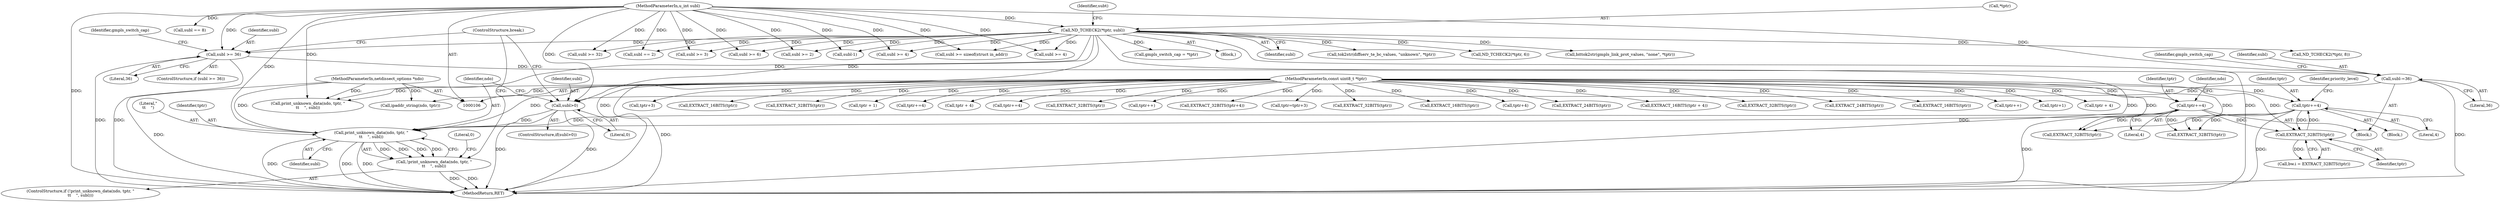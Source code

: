 digraph "0_tcpdump_5d0d76e88ee2d3236d7e032589d6f1d4ec5f7b1e@pointer" {
"1000576" [label="(Call,print_unknown_data(ndo, tptr, \"\n\t\t    \", subl))"];
"1000107" [label="(MethodParameterIn,netdissect_options *ndo)"];
"1000479" [label="(Call,tptr+=4)"];
"1000461" [label="(Call,EXTRACT_32BITS(tptr))"];
"1000438" [label="(Call,tptr+=4)"];
"1000108" [label="(MethodParameterIn,const uint8_t *tptr)"];
"1000570" [label="(Call,subl>0)"];
"1000482" [label="(Call,subl-=36)"];
"1000407" [label="(Call,subl >= 36)"];
"1000132" [label="(Call,ND_TCHECK2(*tptr, subl))"];
"1000110" [label="(MethodParameterIn,u_int subl)"];
"1000575" [label="(Call,!print_unknown_data(ndo, tptr, \"\n\t\t    \", subl))"];
"1000345" [label="(Call,EXTRACT_16BITS(tptr))"];
"1000479" [label="(Call,tptr+=4)"];
"1000195" [label="(Call,EXTRACT_32BITS(tptr))"];
"1000600" [label="(MethodReturn,RET)"];
"1000110" [label="(MethodParameterIn,u_int subl)"];
"1000443" [label="(Identifier,ndo)"];
"1000583" [label="(ControlStructure,break;)"];
"1000438" [label="(Call,tptr+=4)"];
"1000435" [label="(Call,tptr + 1)"];
"1000132" [label="(Call,ND_TCHECK2(*tptr, subl))"];
"1000180" [label="(Call,ipaddr_string(ndo, tptr))"];
"1000248" [label="(Call,tptr+=4)"];
"1000580" [label="(Identifier,subl)"];
"1000137" [label="(Identifier,subt)"];
"1000407" [label="(Call,subl >= 36)"];
"1000571" [label="(Identifier,subl)"];
"1000482" [label="(Call,subl-=36)"];
"1000524" [label="(Call,tptr + 4)"];
"1000457" [label="(Call,bw.i = EXTRACT_32BITS(tptr))"];
"1000212" [label="(Call,subl >= 32)"];
"1000579" [label="(Literal,\"\n\t\t    \")"];
"1000311" [label="(Call,tptr+=4)"];
"1000262" [label="(Call,tok2str(diffserv_te_bc_values, \"unknown\", *tptr))"];
"1000406" [label="(ControlStructure,if (subl >= 36))"];
"1000587" [label="(Call,print_unknown_data(ndo, tptr, \"\n\t\t    \", subl))"];
"1000152" [label="(Call,EXTRACT_32BITS(tptr))"];
"1000492" [label="(Call,ND_TCHECK2(*tptr, 6))"];
"1000486" [label="(Identifier,gmpls_switch_cap)"];
"1000360" [label="(Call,bittok2str(gmpls_link_prot_values, \"none\", *tptr))"];
"1000574" [label="(ControlStructure,if (!print_unknown_data(ndo, tptr, \"\n\t\t    \", subl)))"];
"1000107" [label="(MethodParameterIn,netdissect_options *ndo)"];
"1000439" [label="(Identifier,tptr)"];
"1000372" [label="(Call,subl >= 6)"];
"1000529" [label="(Call,ND_TCHECK2(*tptr, 8))"];
"1000455" [label="(Identifier,priority_level)"];
"1000269" [label="(Call,tptr++)"];
"1000133" [label="(Call,*tptr)"];
"1000578" [label="(Identifier,tptr)"];
"1000456" [label="(Block,)"];
"1000163" [label="(Call,EXTRACT_32BITS(tptr+4))"];
"1000155" [label="(Call,subl == 8)"];
"1000408" [label="(Identifier,subl)"];
"1000108" [label="(MethodParameterIn,const uint8_t *tptr)"];
"1000480" [label="(Identifier,tptr)"];
"1000350" [label="(Call,subl >= 2)"];
"1000576" [label="(Call,print_unknown_data(ndo, tptr, \"\n\t\t    \", subl))"];
"1000484" [label="(Literal,36)"];
"1000440" [label="(Literal,4)"];
"1000278" [label="(Call,subl-1)"];
"1000383" [label="(Call,tptr=tptr+3)"];
"1000481" [label="(Literal,4)"];
"1000230" [label="(Call,EXTRACT_32BITS(tptr))"];
"1000187" [label="(Call,subl >= 4)"];
"1000343" [label="(Call,EXTRACT_16BITS(tptr))"];
"1000411" [label="(Call,gmpls_switch_cap = *tptr)"];
"1000569" [label="(ControlStructure,if(subl>0))"];
"1000112" [label="(Block,)"];
"1000164" [label="(Call,tptr+4)"];
"1000582" [label="(Literal,0)"];
"1000171" [label="(Call,subl >= sizeof(struct in_addr))"];
"1000325" [label="(Call,EXTRACT_24BITS(tptr))"];
"1000483" [label="(Identifier,subl)"];
"1000135" [label="(Identifier,subl)"];
"1000577" [label="(Identifier,ndo)"];
"1000410" [label="(Block,)"];
"1000500" [label="(Call,EXTRACT_32BITS(tptr))"];
"1000523" [label="(Call,EXTRACT_16BITS(tptr + 4))"];
"1000143" [label="(Call,subl >= 4)"];
"1000409" [label="(Literal,36)"];
"1000293" [label="(Call,EXTRACT_32BITS(tptr))"];
"1000570" [label="(Call,subl>0)"];
"1000381" [label="(Call,EXTRACT_24BITS(tptr))"];
"1000330" [label="(Call,subl == 2)"];
"1000317" [label="(Call,subl >= 3)"];
"1000462" [label="(Identifier,tptr)"];
"1000402" [label="(Call,EXTRACT_16BITS(tptr))"];
"1000412" [label="(Identifier,gmpls_switch_cap)"];
"1000395" [label="(Call,tptr++)"];
"1000575" [label="(Call,!print_unknown_data(ndo, tptr, \"\n\t\t    \", subl))"];
"1000572" [label="(Literal,0)"];
"1000537" [label="(Call,EXTRACT_32BITS(tptr))"];
"1000366" [label="(Call,tptr+1)"];
"1000461" [label="(Call,EXTRACT_32BITS(tptr))"];
"1000564" [label="(Call,tptr + 4)"];
"1000385" [label="(Call,tptr+3)"];
"1000576" -> "1000575"  [label="AST: "];
"1000576" -> "1000580"  [label="CFG: "];
"1000577" -> "1000576"  [label="AST: "];
"1000578" -> "1000576"  [label="AST: "];
"1000579" -> "1000576"  [label="AST: "];
"1000580" -> "1000576"  [label="AST: "];
"1000575" -> "1000576"  [label="CFG: "];
"1000576" -> "1000600"  [label="DDG: "];
"1000576" -> "1000600"  [label="DDG: "];
"1000576" -> "1000600"  [label="DDG: "];
"1000576" -> "1000575"  [label="DDG: "];
"1000576" -> "1000575"  [label="DDG: "];
"1000576" -> "1000575"  [label="DDG: "];
"1000576" -> "1000575"  [label="DDG: "];
"1000107" -> "1000576"  [label="DDG: "];
"1000479" -> "1000576"  [label="DDG: "];
"1000438" -> "1000576"  [label="DDG: "];
"1000108" -> "1000576"  [label="DDG: "];
"1000570" -> "1000576"  [label="DDG: "];
"1000110" -> "1000576"  [label="DDG: "];
"1000107" -> "1000106"  [label="AST: "];
"1000107" -> "1000600"  [label="DDG: "];
"1000107" -> "1000180"  [label="DDG: "];
"1000107" -> "1000587"  [label="DDG: "];
"1000479" -> "1000456"  [label="AST: "];
"1000479" -> "1000481"  [label="CFG: "];
"1000480" -> "1000479"  [label="AST: "];
"1000481" -> "1000479"  [label="AST: "];
"1000455" -> "1000479"  [label="CFG: "];
"1000479" -> "1000600"  [label="DDG: "];
"1000479" -> "1000461"  [label="DDG: "];
"1000461" -> "1000479"  [label="DDG: "];
"1000108" -> "1000479"  [label="DDG: "];
"1000479" -> "1000500"  [label="DDG: "];
"1000479" -> "1000537"  [label="DDG: "];
"1000461" -> "1000457"  [label="AST: "];
"1000461" -> "1000462"  [label="CFG: "];
"1000462" -> "1000461"  [label="AST: "];
"1000457" -> "1000461"  [label="CFG: "];
"1000461" -> "1000457"  [label="DDG: "];
"1000438" -> "1000461"  [label="DDG: "];
"1000108" -> "1000461"  [label="DDG: "];
"1000438" -> "1000410"  [label="AST: "];
"1000438" -> "1000440"  [label="CFG: "];
"1000439" -> "1000438"  [label="AST: "];
"1000440" -> "1000438"  [label="AST: "];
"1000443" -> "1000438"  [label="CFG: "];
"1000438" -> "1000600"  [label="DDG: "];
"1000108" -> "1000438"  [label="DDG: "];
"1000438" -> "1000500"  [label="DDG: "];
"1000438" -> "1000537"  [label="DDG: "];
"1000108" -> "1000106"  [label="AST: "];
"1000108" -> "1000600"  [label="DDG: "];
"1000108" -> "1000152"  [label="DDG: "];
"1000108" -> "1000163"  [label="DDG: "];
"1000108" -> "1000164"  [label="DDG: "];
"1000108" -> "1000180"  [label="DDG: "];
"1000108" -> "1000195"  [label="DDG: "];
"1000108" -> "1000230"  [label="DDG: "];
"1000108" -> "1000248"  [label="DDG: "];
"1000108" -> "1000269"  [label="DDG: "];
"1000108" -> "1000293"  [label="DDG: "];
"1000108" -> "1000311"  [label="DDG: "];
"1000108" -> "1000325"  [label="DDG: "];
"1000108" -> "1000343"  [label="DDG: "];
"1000108" -> "1000345"  [label="DDG: "];
"1000108" -> "1000366"  [label="DDG: "];
"1000108" -> "1000381"  [label="DDG: "];
"1000108" -> "1000383"  [label="DDG: "];
"1000108" -> "1000385"  [label="DDG: "];
"1000108" -> "1000395"  [label="DDG: "];
"1000108" -> "1000402"  [label="DDG: "];
"1000108" -> "1000435"  [label="DDG: "];
"1000108" -> "1000500"  [label="DDG: "];
"1000108" -> "1000523"  [label="DDG: "];
"1000108" -> "1000524"  [label="DDG: "];
"1000108" -> "1000537"  [label="DDG: "];
"1000108" -> "1000564"  [label="DDG: "];
"1000108" -> "1000587"  [label="DDG: "];
"1000570" -> "1000569"  [label="AST: "];
"1000570" -> "1000572"  [label="CFG: "];
"1000571" -> "1000570"  [label="AST: "];
"1000572" -> "1000570"  [label="AST: "];
"1000577" -> "1000570"  [label="CFG: "];
"1000583" -> "1000570"  [label="CFG: "];
"1000570" -> "1000600"  [label="DDG: "];
"1000570" -> "1000600"  [label="DDG: "];
"1000482" -> "1000570"  [label="DDG: "];
"1000132" -> "1000570"  [label="DDG: "];
"1000110" -> "1000570"  [label="DDG: "];
"1000482" -> "1000410"  [label="AST: "];
"1000482" -> "1000484"  [label="CFG: "];
"1000483" -> "1000482"  [label="AST: "];
"1000484" -> "1000482"  [label="AST: "];
"1000486" -> "1000482"  [label="CFG: "];
"1000482" -> "1000600"  [label="DDG: "];
"1000407" -> "1000482"  [label="DDG: "];
"1000110" -> "1000482"  [label="DDG: "];
"1000407" -> "1000406"  [label="AST: "];
"1000407" -> "1000409"  [label="CFG: "];
"1000408" -> "1000407"  [label="AST: "];
"1000409" -> "1000407"  [label="AST: "];
"1000412" -> "1000407"  [label="CFG: "];
"1000583" -> "1000407"  [label="CFG: "];
"1000407" -> "1000600"  [label="DDG: "];
"1000407" -> "1000600"  [label="DDG: "];
"1000132" -> "1000407"  [label="DDG: "];
"1000110" -> "1000407"  [label="DDG: "];
"1000132" -> "1000112"  [label="AST: "];
"1000132" -> "1000135"  [label="CFG: "];
"1000133" -> "1000132"  [label="AST: "];
"1000135" -> "1000132"  [label="AST: "];
"1000137" -> "1000132"  [label="CFG: "];
"1000132" -> "1000600"  [label="DDG: "];
"1000132" -> "1000600"  [label="DDG: "];
"1000132" -> "1000600"  [label="DDG: "];
"1000110" -> "1000132"  [label="DDG: "];
"1000132" -> "1000143"  [label="DDG: "];
"1000132" -> "1000171"  [label="DDG: "];
"1000132" -> "1000187"  [label="DDG: "];
"1000132" -> "1000212"  [label="DDG: "];
"1000132" -> "1000262"  [label="DDG: "];
"1000132" -> "1000278"  [label="DDG: "];
"1000132" -> "1000317"  [label="DDG: "];
"1000132" -> "1000330"  [label="DDG: "];
"1000132" -> "1000350"  [label="DDG: "];
"1000132" -> "1000360"  [label="DDG: "];
"1000132" -> "1000372"  [label="DDG: "];
"1000132" -> "1000411"  [label="DDG: "];
"1000132" -> "1000492"  [label="DDG: "];
"1000132" -> "1000529"  [label="DDG: "];
"1000132" -> "1000587"  [label="DDG: "];
"1000110" -> "1000106"  [label="AST: "];
"1000110" -> "1000600"  [label="DDG: "];
"1000110" -> "1000143"  [label="DDG: "];
"1000110" -> "1000155"  [label="DDG: "];
"1000110" -> "1000171"  [label="DDG: "];
"1000110" -> "1000187"  [label="DDG: "];
"1000110" -> "1000212"  [label="DDG: "];
"1000110" -> "1000278"  [label="DDG: "];
"1000110" -> "1000317"  [label="DDG: "];
"1000110" -> "1000330"  [label="DDG: "];
"1000110" -> "1000350"  [label="DDG: "];
"1000110" -> "1000372"  [label="DDG: "];
"1000110" -> "1000587"  [label="DDG: "];
"1000575" -> "1000574"  [label="AST: "];
"1000582" -> "1000575"  [label="CFG: "];
"1000583" -> "1000575"  [label="CFG: "];
"1000575" -> "1000600"  [label="DDG: "];
"1000575" -> "1000600"  [label="DDG: "];
}
